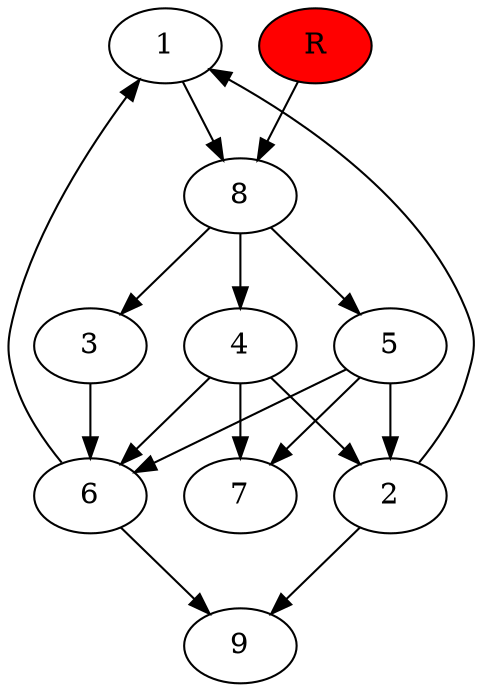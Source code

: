 digraph prb28644 {
	1
	2
	3
	4
	5
	6
	7
	8
	R [fillcolor="#ff0000" style=filled]
	1 -> 8
	2 -> 1
	2 -> 9
	3 -> 6
	4 -> 2
	4 -> 6
	4 -> 7
	5 -> 2
	5 -> 6
	5 -> 7
	6 -> 1
	6 -> 9
	8 -> 3
	8 -> 4
	8 -> 5
	R -> 8
}
